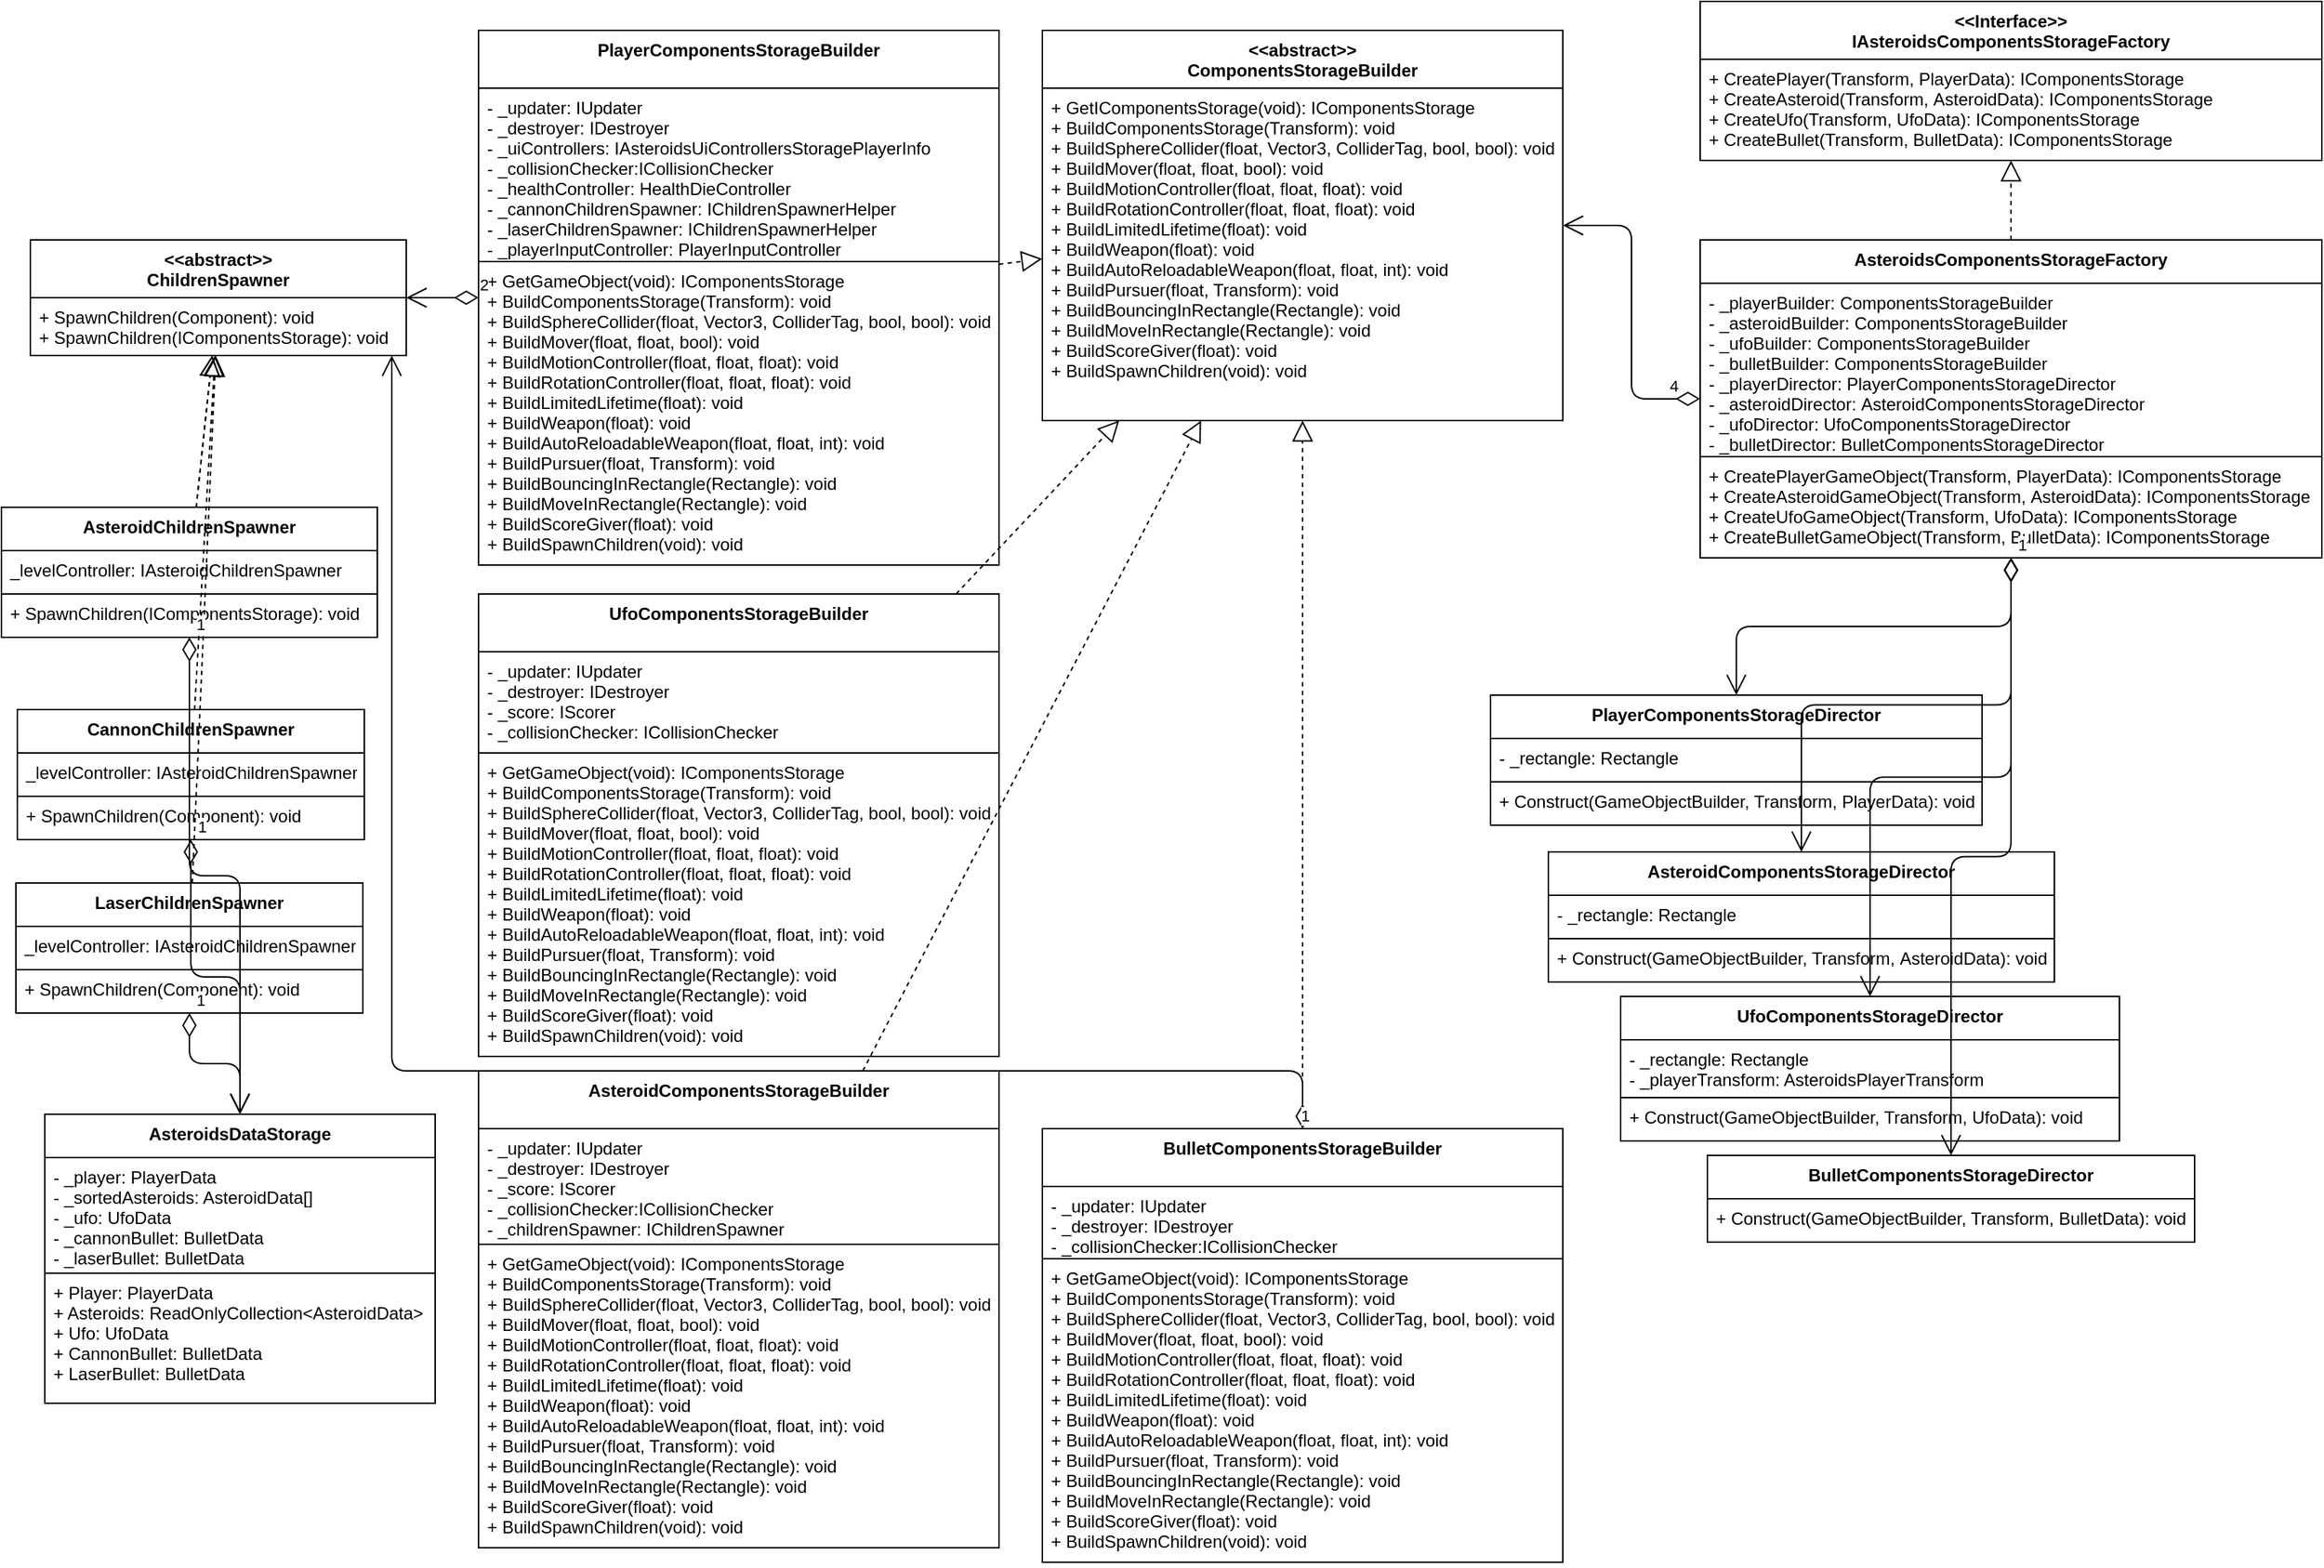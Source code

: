 <mxfile version="13.7.9" type="device" pages="2"><diagram id="2-aDkAeVHzas_8pap-OJ" name="ModelBuilders"><mxGraphModel dx="2740" dy="-2661" grid="1" gridSize="10" guides="1" tooltips="1" connect="1" arrows="1" fold="1" page="1" pageScale="1" pageWidth="827" pageHeight="1169" math="0" shadow="0"><root><mxCell id="0"/><mxCell id="1" parent="0"/><mxCell id="F_hxsAaTYQtlF7_DR06q-2" value="" style="endArrow=block;dashed=1;endFill=0;endSize=12;html=1;" parent="1" source="F_hxsAaTYQtlF7_DR06q-25" target="F_hxsAaTYQtlF7_DR06q-12" edge="1"><mxGeometry width="160" relative="1" as="geometry"><mxPoint x="-430" y="3880" as="sourcePoint"/><mxPoint x="-270" y="3880" as="targetPoint"/></mxGeometry></mxCell><mxCell id="F_hxsAaTYQtlF7_DR06q-3" value="" style="endArrow=block;dashed=1;endFill=0;endSize=12;html=1;" parent="1" source="F_hxsAaTYQtlF7_DR06q-28" target="F_hxsAaTYQtlF7_DR06q-12" edge="1"><mxGeometry width="160" relative="1" as="geometry"><mxPoint x="-290" y="3890" as="sourcePoint"/><mxPoint x="-290" y="3830" as="targetPoint"/></mxGeometry></mxCell><mxCell id="F_hxsAaTYQtlF7_DR06q-5" value="" style="endArrow=block;dashed=1;endFill=0;endSize=12;html=1;" parent="1" source="F_hxsAaTYQtlF7_DR06q-9" target="F_hxsAaTYQtlF7_DR06q-7" edge="1"><mxGeometry width="160" relative="1" as="geometry"><mxPoint x="650" y="3690.0" as="sourcePoint"/><mxPoint x="650" y="3249" as="targetPoint"/></mxGeometry></mxCell><mxCell id="F_hxsAaTYQtlF7_DR06q-6" value="4" style="endArrow=open;html=1;endSize=12;startArrow=diamondThin;startSize=14;startFill=0;edgeStyle=orthogonalEdgeStyle;align=left;verticalAlign=bottom;" parent="1" source="F_hxsAaTYQtlF7_DR06q-9" target="F_hxsAaTYQtlF7_DR06q-12" edge="1"><mxGeometry x="-0.787" relative="1" as="geometry"><mxPoint x="-150" y="3890" as="sourcePoint"/><mxPoint x="-601.235" y="3681" as="targetPoint"/><mxPoint as="offset"/></mxGeometry></mxCell><mxCell id="by3ShwhqUj35_rQ0jaWd-17" value="AsteroidsDataStorage" style="swimlane;fontStyle=1;align=center;verticalAlign=top;childLayout=stackLayout;horizontal=1;startSize=30;horizontalStack=0;resizeParent=1;resizeParentMax=0;resizeLast=0;collapsible=1;marginBottom=0;spacing=2;" parent="1" vertex="1"><mxGeometry x="-1120" y="4300" width="270" height="200" as="geometry"><mxRectangle x="267.5" y="180" width="70" height="26" as="alternateBounds"/></mxGeometry></mxCell><mxCell id="by3ShwhqUj35_rQ0jaWd-18" value="- _player: PlayerData&#10;- _sortedAsteroids: AsteroidData[]&#10;- _ufo: UfoData&#10;- _cannonBullet: BulletData&#10;- _laserBullet: BulletData" style="text;fillColor=none;align=left;verticalAlign=top;spacingLeft=4;spacingRight=4;overflow=hidden;rotatable=0;points=[[0,0.5],[1,0.5]];portConstraint=eastwest;strokeColor=#000000;" parent="by3ShwhqUj35_rQ0jaWd-17" vertex="1"><mxGeometry y="30" width="270" height="80" as="geometry"/></mxCell><mxCell id="by3ShwhqUj35_rQ0jaWd-19" value="+ Player: PlayerData&#10;+ Asteroids: ReadOnlyCollection&lt;AsteroidData&gt;&#10;+ Ufo: UfoData&#10;+ CannonBullet: BulletData&#10;+ LaserBullet: BulletData" style="text;fillColor=none;align=left;verticalAlign=top;spacingLeft=4;spacingRight=4;overflow=hidden;rotatable=0;points=[[0,0.5],[1,0.5]];portConstraint=eastwest;strokeColor=#000000;" parent="by3ShwhqUj35_rQ0jaWd-17" vertex="1"><mxGeometry y="110" width="270" height="90" as="geometry"/></mxCell><mxCell id="by3ShwhqUj35_rQ0jaWd-2" value="&lt;&lt;abstract&gt;&gt;&#10;ChildrenSpawner" style="swimlane;fontStyle=1;align=center;verticalAlign=top;childLayout=stackLayout;horizontal=1;startSize=40;horizontalStack=0;resizeParent=1;resizeParentMax=0;resizeLast=0;collapsible=1;marginBottom=0;spacing=2;" parent="1" vertex="1"><mxGeometry x="-1130" y="3695" width="260" height="80" as="geometry"><mxRectangle x="267.5" y="180" width="70" height="26" as="alternateBounds"/></mxGeometry></mxCell><mxCell id="by3ShwhqUj35_rQ0jaWd-3" value="+ SpawnChildren(Component): void&#10;+ SpawnChildren(IComponentsStorage): void" style="text;fillColor=none;align=left;verticalAlign=top;spacingLeft=4;spacingRight=4;overflow=hidden;rotatable=0;points=[[0,0.5],[1,0.5]];portConstraint=eastwest;strokeColor=#000000;" parent="by3ShwhqUj35_rQ0jaWd-2" vertex="1"><mxGeometry y="40" width="260" height="40" as="geometry"/></mxCell><mxCell id="by3ShwhqUj35_rQ0jaWd-7" value="AsteroidChildrenSpawner" style="swimlane;fontStyle=1;align=center;verticalAlign=top;childLayout=stackLayout;horizontal=1;startSize=30;horizontalStack=0;resizeParent=1;resizeParentMax=0;resizeLast=0;collapsible=1;marginBottom=0;spacing=2;" parent="1" vertex="1"><mxGeometry x="-1150" y="3880" width="260" height="90" as="geometry"><mxRectangle x="267.5" y="180" width="70" height="26" as="alternateBounds"/></mxGeometry></mxCell><mxCell id="by3ShwhqUj35_rQ0jaWd-8" value="_levelController: IAsteroidChildrenSpawner" style="text;fillColor=none;align=left;verticalAlign=top;spacingLeft=4;spacingRight=4;overflow=hidden;rotatable=0;points=[[0,0.5],[1,0.5]];portConstraint=eastwest;strokeColor=#000000;" parent="by3ShwhqUj35_rQ0jaWd-7" vertex="1"><mxGeometry y="30" width="260" height="30" as="geometry"/></mxCell><mxCell id="by3ShwhqUj35_rQ0jaWd-9" value="+ SpawnChildren(IComponentsStorage): void" style="text;fillColor=none;align=left;verticalAlign=top;spacingLeft=4;spacingRight=4;overflow=hidden;rotatable=0;points=[[0,0.5],[1,0.5]];portConstraint=eastwest;strokeColor=#000000;" parent="by3ShwhqUj35_rQ0jaWd-7" vertex="1"><mxGeometry y="60" width="260" height="30" as="geometry"/></mxCell><mxCell id="by3ShwhqUj35_rQ0jaWd-10" value="CannonChildrenSpawner" style="swimlane;fontStyle=1;align=center;verticalAlign=top;childLayout=stackLayout;horizontal=1;startSize=30;horizontalStack=0;resizeParent=1;resizeParentMax=0;resizeLast=0;collapsible=1;marginBottom=0;spacing=2;" parent="1" vertex="1"><mxGeometry x="-1139" y="4020" width="240" height="90" as="geometry"><mxRectangle x="267.5" y="180" width="70" height="26" as="alternateBounds"/></mxGeometry></mxCell><mxCell id="by3ShwhqUj35_rQ0jaWd-11" value="_levelController: IAsteroidChildrenSpawner" style="text;fillColor=none;align=left;verticalAlign=top;spacingLeft=4;spacingRight=4;overflow=hidden;rotatable=0;points=[[0,0.5],[1,0.5]];portConstraint=eastwest;strokeColor=#000000;" parent="by3ShwhqUj35_rQ0jaWd-10" vertex="1"><mxGeometry y="30" width="240" height="30" as="geometry"/></mxCell><mxCell id="by3ShwhqUj35_rQ0jaWd-12" value="+ SpawnChildren(Component): void" style="text;fillColor=none;align=left;verticalAlign=top;spacingLeft=4;spacingRight=4;overflow=hidden;rotatable=0;points=[[0,0.5],[1,0.5]];portConstraint=eastwest;strokeColor=#000000;" parent="by3ShwhqUj35_rQ0jaWd-10" vertex="1"><mxGeometry y="60" width="240" height="30" as="geometry"/></mxCell><mxCell id="by3ShwhqUj35_rQ0jaWd-13" value="LaserChildrenSpawner" style="swimlane;fontStyle=1;align=center;verticalAlign=top;childLayout=stackLayout;horizontal=1;startSize=30;horizontalStack=0;resizeParent=1;resizeParentMax=0;resizeLast=0;collapsible=1;marginBottom=0;spacing=2;" parent="1" vertex="1"><mxGeometry x="-1140" y="4140" width="240" height="90" as="geometry"><mxRectangle x="267.5" y="180" width="70" height="26" as="alternateBounds"/></mxGeometry></mxCell><mxCell id="by3ShwhqUj35_rQ0jaWd-14" value="_levelController: IAsteroidChildrenSpawner" style="text;fillColor=none;align=left;verticalAlign=top;spacingLeft=4;spacingRight=4;overflow=hidden;rotatable=0;points=[[0,0.5],[1,0.5]];portConstraint=eastwest;strokeColor=#000000;" parent="by3ShwhqUj35_rQ0jaWd-13" vertex="1"><mxGeometry y="30" width="240" height="30" as="geometry"/></mxCell><mxCell id="by3ShwhqUj35_rQ0jaWd-15" value="+ SpawnChildren(Component): void" style="text;fillColor=none;align=left;verticalAlign=top;spacingLeft=4;spacingRight=4;overflow=hidden;rotatable=0;points=[[0,0.5],[1,0.5]];portConstraint=eastwest;strokeColor=#000000;" parent="by3ShwhqUj35_rQ0jaWd-13" vertex="1"><mxGeometry y="60" width="240" height="30" as="geometry"/></mxCell><mxCell id="F_hxsAaTYQtlF7_DR06q-14" value="PlayerComponentsStorageDirector" style="swimlane;fontStyle=1;align=center;verticalAlign=top;childLayout=stackLayout;horizontal=1;startSize=30;horizontalStack=0;resizeParent=1;resizeParentMax=0;resizeLast=0;collapsible=1;marginBottom=0;spacing=2;" parent="1" vertex="1"><mxGeometry x="-120" y="4010" width="340" height="90" as="geometry"><mxRectangle x="267.5" y="180" width="70" height="26" as="alternateBounds"/></mxGeometry></mxCell><mxCell id="F_hxsAaTYQtlF7_DR06q-15" value="- _rectangle: Rectangle" style="text;fillColor=none;align=left;verticalAlign=top;spacingLeft=4;spacingRight=4;overflow=hidden;rotatable=0;points=[[0,0.5],[1,0.5]];portConstraint=eastwest;strokeColor=#000000;" parent="F_hxsAaTYQtlF7_DR06q-14" vertex="1"><mxGeometry y="30" width="340" height="30" as="geometry"/></mxCell><mxCell id="F_hxsAaTYQtlF7_DR06q-16" value="+ Construct(GameObjectBuilder, Transform, PlayerData): void&#10;" style="text;fillColor=none;align=left;verticalAlign=top;spacingLeft=4;spacingRight=4;overflow=hidden;rotatable=0;points=[[0,0.5],[1,0.5]];portConstraint=eastwest;strokeColor=#000000;" parent="F_hxsAaTYQtlF7_DR06q-14" vertex="1"><mxGeometry y="60" width="340" height="30" as="geometry"/></mxCell><mxCell id="F_hxsAaTYQtlF7_DR06q-17" value="AsteroidComponentsStorageDirector" style="swimlane;fontStyle=1;align=center;verticalAlign=top;childLayout=stackLayout;horizontal=1;startSize=30;horizontalStack=0;resizeParent=1;resizeParentMax=0;resizeLast=0;collapsible=1;marginBottom=0;spacing=2;" parent="1" vertex="1"><mxGeometry x="-80" y="4118.5" width="350" height="90" as="geometry"><mxRectangle x="267.5" y="180" width="70" height="26" as="alternateBounds"/></mxGeometry></mxCell><mxCell id="F_hxsAaTYQtlF7_DR06q-18" value="- _rectangle: Rectangle" style="text;fillColor=none;align=left;verticalAlign=top;spacingLeft=4;spacingRight=4;overflow=hidden;rotatable=0;points=[[0,0.5],[1,0.5]];portConstraint=eastwest;strokeColor=#000000;" parent="F_hxsAaTYQtlF7_DR06q-17" vertex="1"><mxGeometry y="30" width="350" height="30" as="geometry"/></mxCell><mxCell id="F_hxsAaTYQtlF7_DR06q-19" value="+ Construct(GameObjectBuilder, Transform, AsteroidData): void&#10;" style="text;fillColor=none;align=left;verticalAlign=top;spacingLeft=4;spacingRight=4;overflow=hidden;rotatable=0;points=[[0,0.5],[1,0.5]];portConstraint=eastwest;strokeColor=#000000;" parent="F_hxsAaTYQtlF7_DR06q-17" vertex="1"><mxGeometry y="60" width="350" height="30" as="geometry"/></mxCell><mxCell id="F_hxsAaTYQtlF7_DR06q-20" value="UfoComponentsStorageDirector" style="swimlane;fontStyle=1;align=center;verticalAlign=top;childLayout=stackLayout;horizontal=1;startSize=30;horizontalStack=0;resizeParent=1;resizeParentMax=0;resizeLast=0;collapsible=1;marginBottom=0;spacing=2;" parent="1" vertex="1"><mxGeometry x="-30" y="4218.5" width="345" height="100" as="geometry"><mxRectangle x="267.5" y="180" width="70" height="26" as="alternateBounds"/></mxGeometry></mxCell><mxCell id="F_hxsAaTYQtlF7_DR06q-21" value="- _rectangle: Rectangle&#10;- _playerTransform: AsteroidsPlayerTransform" style="text;fillColor=none;align=left;verticalAlign=top;spacingLeft=4;spacingRight=4;overflow=hidden;rotatable=0;points=[[0,0.5],[1,0.5]];portConstraint=eastwest;strokeColor=#000000;" parent="F_hxsAaTYQtlF7_DR06q-20" vertex="1"><mxGeometry y="30" width="345" height="40" as="geometry"/></mxCell><mxCell id="F_hxsAaTYQtlF7_DR06q-22" value="+ Construct(GameObjectBuilder, Transform, UfoData): void" style="text;fillColor=none;align=left;verticalAlign=top;spacingLeft=4;spacingRight=4;overflow=hidden;rotatable=0;points=[[0,0.5],[1,0.5]];portConstraint=eastwest;strokeColor=#000000;" parent="F_hxsAaTYQtlF7_DR06q-20" vertex="1"><mxGeometry y="70" width="345" height="30" as="geometry"/></mxCell><mxCell id="F_hxsAaTYQtlF7_DR06q-23" value="BulletComponentsStorageDirector" style="swimlane;fontStyle=1;align=center;verticalAlign=top;childLayout=stackLayout;horizontal=1;startSize=30;horizontalStack=0;resizeParent=1;resizeParentMax=0;resizeLast=0;collapsible=1;marginBottom=0;spacing=2;" parent="1" vertex="1"><mxGeometry x="30" y="4328.5" width="337" height="60" as="geometry"><mxRectangle x="267.5" y="180" width="70" height="26" as="alternateBounds"/></mxGeometry></mxCell><mxCell id="F_hxsAaTYQtlF7_DR06q-24" value="+ Construct(GameObjectBuilder, Transform, BulletData): void" style="text;fillColor=none;align=left;verticalAlign=top;spacingLeft=4;spacingRight=4;overflow=hidden;rotatable=0;points=[[0,0.5],[1,0.5]];portConstraint=eastwest;strokeColor=#000000;" parent="F_hxsAaTYQtlF7_DR06q-23" vertex="1"><mxGeometry y="30" width="337" height="30" as="geometry"/></mxCell><mxCell id="F_hxsAaTYQtlF7_DR06q-38" value="BulletComponentsStorageBuilder" style="swimlane;fontStyle=1;align=center;verticalAlign=top;childLayout=stackLayout;horizontal=1;startSize=40;horizontalStack=0;resizeParent=1;resizeParentMax=0;resizeLast=0;collapsible=1;marginBottom=0;spacing=2;" parent="1" vertex="1"><mxGeometry x="-430" y="4310" width="360" height="300" as="geometry"><mxRectangle x="267.5" y="180" width="70" height="26" as="alternateBounds"/></mxGeometry></mxCell><mxCell id="F_hxsAaTYQtlF7_DR06q-39" value="- _updater: IUpdater&#10;- _destroyer: IDestroyer&#10;- _collisionChecker:ICollisionChecker&#10;" style="text;fillColor=none;align=left;verticalAlign=top;spacingLeft=4;spacingRight=4;overflow=hidden;rotatable=0;points=[[0,0.5],[1,0.5]];portConstraint=eastwest;strokeColor=#000000;" parent="F_hxsAaTYQtlF7_DR06q-38" vertex="1"><mxGeometry y="40" width="360" height="50" as="geometry"/></mxCell><mxCell id="F_hxsAaTYQtlF7_DR06q-40" value="+ GetGameObject(void): IComponentsStorage&#10;+ BuildComponentsStorage(Transform): void&#10;+ BuildSphereCollider(float, Vector3, ColliderTag, bool, bool): void&#10;+ BuildMover(float, float, bool): void&#10;+ BuildMotionController(float, float, float): void&#10;+ BuildRotationController(float, float, float): void&#10;+ BuildLimitedLifetime(float): void&#10;+ BuildWeapon(float): void&#10;+ BuildAutoReloadableWeapon(float, float, int): void&#10;+ BuildPursuer(float, Transform): void&#10;+ BuildBouncingInRectangle(Rectangle): void&#10;+ BuildMoveInRectangle(Rectangle): void&#10;+ BuildScoreGiver(float): void&#10;+ BuildSpawnChildren(void): void" style="text;fillColor=none;align=left;verticalAlign=top;spacingLeft=4;spacingRight=4;overflow=hidden;rotatable=0;points=[[0,0.5],[1,0.5]];portConstraint=eastwest;strokeColor=#000000;" parent="F_hxsAaTYQtlF7_DR06q-38" vertex="1"><mxGeometry y="90" width="360" height="210" as="geometry"/></mxCell><mxCell id="F_hxsAaTYQtlF7_DR06q-41" value="AsteroidComponentsStorageBuilder" style="swimlane;fontStyle=1;align=center;verticalAlign=top;childLayout=stackLayout;horizontal=1;startSize=40;horizontalStack=0;resizeParent=1;resizeParentMax=0;resizeLast=0;collapsible=1;marginBottom=0;spacing=2;" parent="1" vertex="1"><mxGeometry x="-820" y="4270" width="360" height="330" as="geometry"><mxRectangle x="267.5" y="180" width="70" height="26" as="alternateBounds"/></mxGeometry></mxCell><mxCell id="F_hxsAaTYQtlF7_DR06q-42" value="- _updater: IUpdater&#10;- _destroyer: IDestroyer&#10;- _score: IScorer&#10;- _collisionChecker:ICollisionChecker&#10;- _childrenSpawner: IChildrenSpawner&#10;" style="text;fillColor=none;align=left;verticalAlign=top;spacingLeft=4;spacingRight=4;overflow=hidden;rotatable=0;points=[[0,0.5],[1,0.5]];portConstraint=eastwest;strokeColor=#000000;" parent="F_hxsAaTYQtlF7_DR06q-41" vertex="1"><mxGeometry y="40" width="360" height="80" as="geometry"/></mxCell><mxCell id="F_hxsAaTYQtlF7_DR06q-43" value="+ GetGameObject(void): IComponentsStorage&#10;+ BuildComponentsStorage(Transform): void&#10;+ BuildSphereCollider(float, Vector3, ColliderTag, bool, bool): void&#10;+ BuildMover(float, float, bool): void&#10;+ BuildMotionController(float, float, float): void&#10;+ BuildRotationController(float, float, float): void&#10;+ BuildLimitedLifetime(float): void&#10;+ BuildWeapon(float): void&#10;+ BuildAutoReloadableWeapon(float, float, int): void&#10;+ BuildPursuer(float, Transform): void&#10;+ BuildBouncingInRectangle(Rectangle): void&#10;+ BuildMoveInRectangle(Rectangle): void&#10;+ BuildScoreGiver(float): void&#10;+ BuildSpawnChildren(void): void" style="text;fillColor=none;align=left;verticalAlign=top;spacingLeft=4;spacingRight=4;overflow=hidden;rotatable=0;points=[[0,0.5],[1,0.5]];portConstraint=eastwest;strokeColor=#000000;" parent="F_hxsAaTYQtlF7_DR06q-41" vertex="1"><mxGeometry y="120" width="360" height="210" as="geometry"/></mxCell><mxCell id="F_hxsAaTYQtlF7_DR06q-28" value="UfoComponentsStorageBuilder" style="swimlane;fontStyle=1;align=center;verticalAlign=top;childLayout=stackLayout;horizontal=1;startSize=40;horizontalStack=0;resizeParent=1;resizeParentMax=0;resizeLast=0;collapsible=1;marginBottom=0;spacing=2;" parent="1" vertex="1"><mxGeometry x="-820" y="3940" width="360" height="320" as="geometry"><mxRectangle x="267.5" y="180" width="70" height="26" as="alternateBounds"/></mxGeometry></mxCell><mxCell id="F_hxsAaTYQtlF7_DR06q-29" value="- _updater: IUpdater&#10;- _destroyer: IDestroyer&#10;- _score: IScorer&#10;- _collisionChecker: ICollisionChecker&#10;" style="text;fillColor=none;align=left;verticalAlign=top;spacingLeft=4;spacingRight=4;overflow=hidden;rotatable=0;points=[[0,0.5],[1,0.5]];portConstraint=eastwest;strokeColor=#000000;" parent="F_hxsAaTYQtlF7_DR06q-28" vertex="1"><mxGeometry y="40" width="360" height="70" as="geometry"/></mxCell><mxCell id="F_hxsAaTYQtlF7_DR06q-30" value="+ GetGameObject(void): IComponentsStorage&#10;+ BuildComponentsStorage(Transform): void&#10;+ BuildSphereCollider(float, Vector3, ColliderTag, bool, bool): void&#10;+ BuildMover(float, float, bool): void&#10;+ BuildMotionController(float, float, float): void&#10;+ BuildRotationController(float, float, float): void&#10;+ BuildLimitedLifetime(float): void&#10;+ BuildWeapon(float): void&#10;+ BuildAutoReloadableWeapon(float, float, int): void&#10;+ BuildPursuer(float, Transform): void&#10;+ BuildBouncingInRectangle(Rectangle): void&#10;+ BuildMoveInRectangle(Rectangle): void&#10;+ BuildScoreGiver(float): void&#10;+ BuildSpawnChildren(void): void" style="text;fillColor=none;align=left;verticalAlign=top;spacingLeft=4;spacingRight=4;overflow=hidden;rotatable=0;points=[[0,0.5],[1,0.5]];portConstraint=eastwest;strokeColor=#000000;" parent="F_hxsAaTYQtlF7_DR06q-28" vertex="1"><mxGeometry y="110" width="360" height="210" as="geometry"/></mxCell><mxCell id="F_hxsAaTYQtlF7_DR06q-25" value="PlayerComponentsStorageBuilder" style="swimlane;fontStyle=1;align=center;verticalAlign=top;childLayout=stackLayout;horizontal=1;startSize=40;horizontalStack=0;resizeParent=1;resizeParentMax=0;resizeLast=0;collapsible=1;marginBottom=0;spacing=2;" parent="1" vertex="1"><mxGeometry x="-820" y="3550" width="360" height="370" as="geometry"><mxRectangle x="267.5" y="180" width="70" height="26" as="alternateBounds"/></mxGeometry></mxCell><mxCell id="F_hxsAaTYQtlF7_DR06q-26" value="- _updater: IUpdater&#10;- _destroyer: IDestroyer&#10;- _uiControllers: IAsteroidsUiControllersStoragePlayerInfo&#10;- _collisionChecker:ICollisionChecker&#10;- _healthController: HealthDieController&#10;- _cannonChildrenSpawner: IChildrenSpawnerHelper&#10;- _laserChildrenSpawner: IChildrenSpawnerHelper&#10;- _playerInputController: PlayerInputController&#10;&#10;" style="text;fillColor=none;align=left;verticalAlign=top;spacingLeft=4;spacingRight=4;overflow=hidden;rotatable=0;points=[[0,0.5],[1,0.5]];portConstraint=eastwest;strokeColor=#000000;" parent="F_hxsAaTYQtlF7_DR06q-25" vertex="1"><mxGeometry y="40" width="360" height="120" as="geometry"/></mxCell><mxCell id="F_hxsAaTYQtlF7_DR06q-27" value="+ GetGameObject(void): IComponentsStorage&#10;+ BuildComponentsStorage(Transform): void&#10;+ BuildSphereCollider(float, Vector3, ColliderTag, bool, bool): void&#10;+ BuildMover(float, float, bool): void&#10;+ BuildMotionController(float, float, float): void&#10;+ BuildRotationController(float, float, float): void&#10;+ BuildLimitedLifetime(float): void&#10;+ BuildWeapon(float): void&#10;+ BuildAutoReloadableWeapon(float, float, int): void&#10;+ BuildPursuer(float, Transform): void&#10;+ BuildBouncingInRectangle(Rectangle): void&#10;+ BuildMoveInRectangle(Rectangle): void&#10;+ BuildScoreGiver(float): void&#10;+ BuildSpawnChildren(void): void&#10;" style="text;fillColor=none;align=left;verticalAlign=top;spacingLeft=4;spacingRight=4;overflow=hidden;rotatable=0;points=[[0,0.5],[1,0.5]];portConstraint=eastwest;strokeColor=#000000;" parent="F_hxsAaTYQtlF7_DR06q-25" vertex="1"><mxGeometry y="160" width="360" height="210" as="geometry"/></mxCell><mxCell id="F_hxsAaTYQtlF7_DR06q-7" value="&lt;&lt;Interface&gt;&gt;&#10;IAsteroidsComponentsStorageFactory" style="swimlane;fontStyle=1;align=center;verticalAlign=top;childLayout=stackLayout;horizontal=1;startSize=40;horizontalStack=0;resizeParent=1;resizeParentMax=0;resizeLast=0;collapsible=1;marginBottom=0;spacing=2;" parent="1" vertex="1"><mxGeometry x="25" y="3530" width="430" height="110" as="geometry"><mxRectangle x="267.5" y="180" width="70" height="26" as="alternateBounds"/></mxGeometry></mxCell><mxCell id="F_hxsAaTYQtlF7_DR06q-8" value="+ CreatePlayer(Transform, PlayerData): IComponentsStorage&#10;+ CreateAsteroid(Transform, AsteroidData): IComponentsStorage&#10;+ CreateUfo(Transform, UfoData): IComponentsStorage&#10;+ CreateBullet(Transform, BulletData): IComponentsStorage&#10;" style="text;fillColor=none;align=left;verticalAlign=top;spacingLeft=4;spacingRight=4;overflow=hidden;rotatable=0;points=[[0,0.5],[1,0.5]];portConstraint=eastwest;strokeColor=#000000;" parent="F_hxsAaTYQtlF7_DR06q-7" vertex="1"><mxGeometry y="40" width="430" height="70" as="geometry"/></mxCell><mxCell id="F_hxsAaTYQtlF7_DR06q-9" value="AsteroidsComponentsStorageFactory" style="swimlane;fontStyle=1;align=center;verticalAlign=top;childLayout=stackLayout;horizontal=1;startSize=30;horizontalStack=0;resizeParent=1;resizeParentMax=0;resizeLast=0;collapsible=1;marginBottom=0;spacing=2;" parent="1" vertex="1"><mxGeometry x="25" y="3695" width="430" height="220" as="geometry"><mxRectangle x="267.5" y="180" width="70" height="26" as="alternateBounds"/></mxGeometry></mxCell><mxCell id="F_hxsAaTYQtlF7_DR06q-10" value="- _playerBuilder: ComponentsStorageBuilder&#10;- _asteroidBuilder: ComponentsStorageBuilder&#10;- _ufoBuilder: ComponentsStorageBuilder&#10;- _bulletBuilder: ComponentsStorageBuilder&#10;- _playerDirector: PlayerComponentsStorageDirector&#10;- _asteroidDirector: AsteroidComponentsStorageDirector&#10;- _ufoDirector: UfoComponentsStorageDirector&#10;- _bulletDirector: BulletComponentsStorageDirector" style="text;fillColor=none;align=left;verticalAlign=top;spacingLeft=4;spacingRight=4;overflow=hidden;rotatable=0;points=[[0,0.5],[1,0.5]];portConstraint=eastwest;strokeColor=#000000;" parent="F_hxsAaTYQtlF7_DR06q-9" vertex="1"><mxGeometry y="30" width="430" height="120" as="geometry"/></mxCell><mxCell id="F_hxsAaTYQtlF7_DR06q-11" value="+ CreatePlayerGameObject(Transform, PlayerData): IComponentsStorage&#10;+ CreateAsteroidGameObject(Transform, AsteroidData): IComponentsStorage&#10;+ CreateUfoGameObject(Transform, UfoData): IComponentsStorage&#10;+ CreateBulletGameObject(Transform, BulletData): IComponentsStorage&#10;" style="text;fillColor=none;align=left;verticalAlign=top;spacingLeft=4;spacingRight=4;overflow=hidden;rotatable=0;points=[[0,0.5],[1,0.5]];portConstraint=eastwest;strokeColor=#000000;" parent="F_hxsAaTYQtlF7_DR06q-9" vertex="1"><mxGeometry y="150" width="430" height="70" as="geometry"/></mxCell><mxCell id="F_hxsAaTYQtlF7_DR06q-12" value="&lt;&lt;abstract&gt;&gt;&#10;ComponentsStorageBuilder" style="swimlane;fontStyle=1;align=center;verticalAlign=top;childLayout=stackLayout;horizontal=1;startSize=40;horizontalStack=0;resizeParent=1;resizeParentMax=0;resizeLast=0;collapsible=1;marginBottom=0;spacing=2;" parent="1" vertex="1"><mxGeometry x="-430" y="3550" width="360" height="270" as="geometry"><mxRectangle x="267.5" y="180" width="70" height="26" as="alternateBounds"/></mxGeometry></mxCell><mxCell id="F_hxsAaTYQtlF7_DR06q-13" value="+ GetIComponentsStorage(void): IComponentsStorage&#10;+ BuildComponentsStorage(Transform): void&#10;+ BuildSphereCollider(float, Vector3, ColliderTag, bool, bool): void&#10;+ BuildMover(float, float, bool): void&#10;+ BuildMotionController(float, float, float): void&#10;+ BuildRotationController(float, float, float): void&#10;+ BuildLimitedLifetime(float): void&#10;+ BuildWeapon(float): void&#10;+ BuildAutoReloadableWeapon(float, float, int): void&#10;+ BuildPursuer(float, Transform): void&#10;+ BuildBouncingInRectangle(Rectangle): void&#10;+ BuildMoveInRectangle(Rectangle): void&#10;+ BuildScoreGiver(float): void&#10;+ BuildSpawnChildren(void): void&#10;" style="text;fillColor=none;align=left;verticalAlign=top;spacingLeft=4;spacingRight=4;overflow=hidden;rotatable=0;points=[[0,0.5],[1,0.5]];portConstraint=eastwest;strokeColor=#000000;" parent="F_hxsAaTYQtlF7_DR06q-12" vertex="1"><mxGeometry y="40" width="360" height="230" as="geometry"/></mxCell><mxCell id="F_hxsAaTYQtlF7_DR06q-62" value="" style="endArrow=block;dashed=1;endFill=0;endSize=12;html=1;" parent="1" source="F_hxsAaTYQtlF7_DR06q-41" target="F_hxsAaTYQtlF7_DR06q-12" edge="1"><mxGeometry width="160" relative="1" as="geometry"><mxPoint x="-479.639" y="3950" as="sourcePoint"/><mxPoint x="-366.867" y="3830" as="targetPoint"/></mxGeometry></mxCell><mxCell id="F_hxsAaTYQtlF7_DR06q-63" value="" style="endArrow=block;dashed=1;endFill=0;endSize=12;html=1;" parent="1" source="F_hxsAaTYQtlF7_DR06q-38" target="F_hxsAaTYQtlF7_DR06q-12" edge="1"><mxGeometry width="160" relative="1" as="geometry"><mxPoint x="-544.2" y="4280" as="sourcePoint"/><mxPoint x="-310.2" y="3830" as="targetPoint"/></mxGeometry></mxCell><mxCell id="F_hxsAaTYQtlF7_DR06q-64" value="1" style="endArrow=open;html=1;endSize=12;startArrow=diamondThin;startSize=14;startFill=0;edgeStyle=orthogonalEdgeStyle;align=left;verticalAlign=bottom;" parent="1" source="F_hxsAaTYQtlF7_DR06q-9" target="F_hxsAaTYQtlF7_DR06q-14" edge="1"><mxGeometry x="-1" y="3" relative="1" as="geometry"><mxPoint x="50" y="4110" as="sourcePoint"/><mxPoint x="210" y="4110" as="targetPoint"/></mxGeometry></mxCell><mxCell id="F_hxsAaTYQtlF7_DR06q-65" value="1" style="endArrow=open;html=1;endSize=12;startArrow=diamondThin;startSize=14;startFill=0;edgeStyle=orthogonalEdgeStyle;align=left;verticalAlign=bottom;" parent="1" source="F_hxsAaTYQtlF7_DR06q-9" target="F_hxsAaTYQtlF7_DR06q-17" edge="1"><mxGeometry x="-1" y="3" relative="1" as="geometry"><mxPoint x="60" y="4120" as="sourcePoint"/><mxPoint x="220" y="4120" as="targetPoint"/></mxGeometry></mxCell><mxCell id="F_hxsAaTYQtlF7_DR06q-66" value="1" style="endArrow=open;html=1;endSize=12;startArrow=diamondThin;startSize=14;startFill=0;edgeStyle=orthogonalEdgeStyle;align=left;verticalAlign=bottom;" parent="1" source="F_hxsAaTYQtlF7_DR06q-9" target="F_hxsAaTYQtlF7_DR06q-23" edge="1"><mxGeometry x="-1" y="3" relative="1" as="geometry"><mxPoint x="70" y="4130" as="sourcePoint"/><mxPoint x="230" y="4130" as="targetPoint"/></mxGeometry></mxCell><mxCell id="F_hxsAaTYQtlF7_DR06q-67" value="1" style="endArrow=open;html=1;endSize=12;startArrow=diamondThin;startSize=14;startFill=0;edgeStyle=orthogonalEdgeStyle;align=left;verticalAlign=bottom;" parent="1" source="F_hxsAaTYQtlF7_DR06q-9" target="F_hxsAaTYQtlF7_DR06q-20" edge="1"><mxGeometry x="-1" y="3" relative="1" as="geometry"><mxPoint x="80" y="4140" as="sourcePoint"/><mxPoint x="240" y="4140" as="targetPoint"/></mxGeometry></mxCell><mxCell id="by3ShwhqUj35_rQ0jaWd-1" value="" style="endArrow=block;dashed=1;endFill=0;endSize=12;html=1;" parent="1" source="by3ShwhqUj35_rQ0jaWd-7" target="by3ShwhqUj35_rQ0jaWd-2" edge="1"><mxGeometry width="160" relative="1" as="geometry"><mxPoint x="1" y="4620" as="sourcePoint"/><mxPoint x="161" y="4620" as="targetPoint"/></mxGeometry></mxCell><mxCell id="by3ShwhqUj35_rQ0jaWd-4" value="1" style="endArrow=open;html=1;endSize=12;startArrow=diamondThin;startSize=14;startFill=0;edgeStyle=orthogonalEdgeStyle;align=left;verticalAlign=bottom;" parent="1" source="F_hxsAaTYQtlF7_DR06q-38" target="by3ShwhqUj35_rQ0jaWd-2" edge="1"><mxGeometry x="-1" y="3" relative="1" as="geometry"><mxPoint x="-1610" y="4340" as="sourcePoint"/><mxPoint x="-880" y="3840" as="targetPoint"/><Array as="points"><mxPoint x="-250" y="4270"/><mxPoint x="-880" y="4270"/></Array></mxGeometry></mxCell><mxCell id="by3ShwhqUj35_rQ0jaWd-5" value="" style="endArrow=block;dashed=1;endFill=0;endSize=12;html=1;" parent="1" source="by3ShwhqUj35_rQ0jaWd-10" target="by3ShwhqUj35_rQ0jaWd-2" edge="1"><mxGeometry width="160" relative="1" as="geometry"><mxPoint x="376.526" y="4570" as="sourcePoint"/><mxPoint x="322.053" y="4540" as="targetPoint"/></mxGeometry></mxCell><mxCell id="by3ShwhqUj35_rQ0jaWd-6" value="" style="endArrow=block;dashed=1;endFill=0;endSize=12;html=1;" parent="1" source="by3ShwhqUj35_rQ0jaWd-7" target="by3ShwhqUj35_rQ0jaWd-2" edge="1"><mxGeometry width="160" relative="1" as="geometry"><mxPoint x="386.526" y="4580" as="sourcePoint"/><mxPoint x="332.053" y="4550" as="targetPoint"/></mxGeometry></mxCell><mxCell id="by3ShwhqUj35_rQ0jaWd-16" value="2" style="endArrow=open;html=1;endSize=12;startArrow=diamondThin;startSize=14;startFill=0;edgeStyle=orthogonalEdgeStyle;align=left;verticalAlign=bottom;" parent="1" source="F_hxsAaTYQtlF7_DR06q-25" target="by3ShwhqUj35_rQ0jaWd-2" edge="1"><mxGeometry x="-0.956" relative="1" as="geometry"><mxPoint x="-900" y="3610" as="sourcePoint"/><mxPoint x="740" y="4350" as="targetPoint"/><mxPoint as="offset"/></mxGeometry></mxCell><mxCell id="by3ShwhqUj35_rQ0jaWd-20" value="" style="endArrow=block;dashed=1;endFill=0;endSize=12;html=1;" parent="1" source="by3ShwhqUj35_rQ0jaWd-13" target="by3ShwhqUj35_rQ0jaWd-2" edge="1"><mxGeometry width="160" relative="1" as="geometry"><mxPoint x="-1181.574" y="4472" as="sourcePoint"/><mxPoint x="-1027.824" y="3775" as="targetPoint"/></mxGeometry></mxCell><mxCell id="1SyQc-pp7RULmXoWA6iq-2" value="1" style="endArrow=open;html=1;endSize=12;startArrow=diamondThin;startSize=14;startFill=0;edgeStyle=orthogonalEdgeStyle;align=left;verticalAlign=bottom;" parent="1" source="by3ShwhqUj35_rQ0jaWd-13" target="by3ShwhqUj35_rQ0jaWd-17" edge="1"><mxGeometry x="-1" y="3" relative="1" as="geometry"><mxPoint x="-1480" y="4150" as="sourcePoint"/><mxPoint x="-1320" y="4150" as="targetPoint"/></mxGeometry></mxCell><mxCell id="1SyQc-pp7RULmXoWA6iq-3" value="1" style="endArrow=open;html=1;endSize=12;startArrow=diamondThin;startSize=14;startFill=0;edgeStyle=orthogonalEdgeStyle;align=left;verticalAlign=bottom;" parent="1" source="by3ShwhqUj35_rQ0jaWd-10" target="by3ShwhqUj35_rQ0jaWd-17" edge="1"><mxGeometry x="-1" y="3" relative="1" as="geometry"><mxPoint x="-1470" y="4160" as="sourcePoint"/><mxPoint x="-1310.0" y="4160" as="targetPoint"/></mxGeometry></mxCell><mxCell id="1SyQc-pp7RULmXoWA6iq-4" value="1" style="endArrow=open;html=1;endSize=12;startArrow=diamondThin;startSize=14;startFill=0;edgeStyle=orthogonalEdgeStyle;align=left;verticalAlign=bottom;" parent="1" source="by3ShwhqUj35_rQ0jaWd-7" target="by3ShwhqUj35_rQ0jaWd-17" edge="1"><mxGeometry x="-1" y="3" relative="1" as="geometry"><mxPoint x="-1460" y="4170" as="sourcePoint"/><mxPoint x="-1300.0" y="4170" as="targetPoint"/><Array as="points"/></mxGeometry></mxCell></root></mxGraphModel></diagram><diagram id="s5esidAx0-gT2SZNWnml" name="Spawn"><mxGraphModel dx="259" dy="-2661" grid="1" gridSize="10" guides="1" tooltips="1" connect="1" arrows="1" fold="1" page="1" pageScale="1" pageWidth="827" pageHeight="1169" math="0" shadow="0"><root><mxCell id="btC0o2KHTcCKrkcaAM29-0"/><mxCell id="btC0o2KHTcCKrkcaAM29-1" parent="btC0o2KHTcCKrkcaAM29-0"/><mxCell id="YKZHG63q20MNJNc2ggBI-10" value="AsteroidsDataStorage" style="swimlane;fontStyle=1;align=center;verticalAlign=top;childLayout=stackLayout;horizontal=1;startSize=30;horizontalStack=0;resizeParent=1;resizeParentMax=0;resizeLast=0;collapsible=1;marginBottom=0;spacing=2;" parent="btC0o2KHTcCKrkcaAM29-1" vertex="1"><mxGeometry x="901" y="3950" width="270" height="200" as="geometry"><mxRectangle x="267.5" y="180" width="70" height="26" as="alternateBounds"/></mxGeometry></mxCell><mxCell id="YKZHG63q20MNJNc2ggBI-11" value="- _player: PlayerData&#10;- _sortedAsteroids: AsteroidData[]&#10;- _ufo: UfoData&#10;- _cannonBullet: BulletData&#10;- _laserBullet: BulletData" style="text;fillColor=none;align=left;verticalAlign=top;spacingLeft=4;spacingRight=4;overflow=hidden;rotatable=0;points=[[0,0.5],[1,0.5]];portConstraint=eastwest;strokeColor=#000000;" parent="YKZHG63q20MNJNc2ggBI-10" vertex="1"><mxGeometry y="30" width="270" height="80" as="geometry"/></mxCell><mxCell id="YKZHG63q20MNJNc2ggBI-12" value="+ Player: PlayerData&#10;+ Asteroids: ReadOnlyCollection&lt;AsteroidData&gt;&#10;+ Ufo: UfoData&#10;+ CannonBullet: BulletData&#10;+ LaserBullet: BulletData" style="text;fillColor=none;align=left;verticalAlign=top;spacingLeft=4;spacingRight=4;overflow=hidden;rotatable=0;points=[[0,0.5],[1,0.5]];portConstraint=eastwest;strokeColor=#000000;" parent="YKZHG63q20MNJNc2ggBI-10" vertex="1"><mxGeometry y="110" width="270" height="90" as="geometry"/></mxCell><mxCell id="YKZHG63q20MNJNc2ggBI-16" value="GameObjectSpawner" style="swimlane;fontStyle=1;align=center;verticalAlign=top;childLayout=stackLayout;horizontal=1;startSize=25;horizontalStack=0;resizeParent=1;resizeParentMax=0;resizeLast=0;collapsible=1;marginBottom=0;spacing=2;" parent="btC0o2KHTcCKrkcaAM29-1" vertex="1"><mxGeometry x="1270" y="3782" width="350" height="280" as="geometry"><mxRectangle x="267.5" y="180" width="70" height="26" as="alternateBounds"/></mxGeometry></mxCell><mxCell id="YKZHG63q20MNJNc2ggBI-17" value="- _controllerCreator: GameObjectControllerCreator&#10;- _dataStorage: AsteroidsDataStorage&#10;- _controllers: GameObjectControllers&#10;- _rectangle: Rectangle&#10;- _rectangleMargin: float&#10;- _soundEffectsBinder: ModelSoundEffectsBinder&#10;" style="text;fillColor=none;align=left;verticalAlign=top;spacingLeft=4;spacingRight=4;overflow=hidden;rotatable=0;points=[[0,0.5],[1,0.5]];portConstraint=eastwest;strokeColor=#000000;" parent="YKZHG63q20MNJNc2ggBI-16" vertex="1"><mxGeometry y="25" width="350" height="95" as="geometry"/></mxCell><mxCell id="YKZHG63q20MNJNc2ggBI-18" value="+ ModelFactory: IAsteroidsComponentsStorageFactory(get; set)&#10;+ ViewFactoty: IAsteroidsGameObjectViewFactory (get; set)" style="text;fillColor=none;align=left;verticalAlign=top;spacingLeft=4;spacingRight=4;overflow=hidden;rotatable=0;points=[[0,0.5],[1,0.5]];portConstraint=eastwest;strokeColor=#000000;" parent="YKZHG63q20MNJNc2ggBI-16" vertex="1"><mxGeometry y="120" width="350" height="40" as="geometry"/></mxCell><mxCell id="YKZHG63q20MNJNc2ggBI-19" value="- _randomAsteroidData(void): AsteroidData&#10;- _bindEffects(IComponentsStorage): void&#10;+ SpawnPlayer(void): void&#10;+ SpawnAsteroid(void): void&#10;+ SpawnAsteroid(Transform, AsteroidData): void&#10;+ SpawnUfo(void): void&#10;+ SpawnCannonBullet(Transform): void&#10;+ SpawnLaserBullet(Transform): void&#10;" style="text;fillColor=none;align=left;verticalAlign=top;spacingLeft=4;spacingRight=4;overflow=hidden;rotatable=0;points=[[0,0.5],[1,0.5]];portConstraint=eastwest;strokeColor=#000000;" parent="YKZHG63q20MNJNc2ggBI-16" vertex="1"><mxGeometry y="160" width="350" height="120" as="geometry"/></mxCell><mxCell id="YKZHG63q20MNJNc2ggBI-4" value="AsteroidsControllers" style="swimlane;fontStyle=1;align=center;verticalAlign=top;childLayout=stackLayout;horizontal=1;startSize=26;horizontalStack=0;resizeParent=1;resizeParentMax=0;resizeLast=0;collapsible=1;marginBottom=0;spacing=2;" parent="btC0o2KHTcCKrkcaAM29-1" vertex="1"><mxGeometry x="1270" y="3530" width="350" height="200" as="geometry"><mxRectangle x="267.5" y="180" width="70" height="26" as="alternateBounds"/></mxGeometry></mxCell><mxCell id="YKZHG63q20MNJNc2ggBI-5" value="- _playerController: GameObjectController&#10;- _asteroidControllers: GameObjectControllerStorage&#10;- _ufoControllers: GameObjectControllerStorage&#10;- _cannonBulletControllers: GameObjectControllerStorage&#10;- _laserControllers: GameObjectControllerStorage" style="text;fillColor=none;align=left;verticalAlign=top;spacingLeft=4;spacingRight=4;overflow=hidden;rotatable=0;points=[[0,0.5],[1,0.5]];portConstraint=eastwest;strokeColor=#000000;" parent="YKZHG63q20MNJNc2ggBI-4" vertex="1"><mxGeometry y="26" width="350" height="84" as="geometry"/></mxCell><mxCell id="YKZHG63q20MNJNc2ggBI-6" value="+ PlayerController: GameObjectController (get)&#10;+ AsteroidControllers: GameObjectControllerStorage (get)&#10;+ UfoControllers: GameObjectControllerStorage (get)&#10;+ CannonBulletControllers: GameObjectControllerStorage (get)&#10;+ LaserControllers: GameObjectControllerStorage (get)&#10;+ Clear(void): void" style="text;fillColor=none;align=left;verticalAlign=top;spacingLeft=4;spacingRight=4;overflow=hidden;rotatable=0;points=[[0,0.5],[1,0.5]];portConstraint=eastwest;strokeColor=#000000;" parent="YKZHG63q20MNJNc2ggBI-4" vertex="1"><mxGeometry y="110" width="350" height="90" as="geometry"/></mxCell><mxCell id="YKZHG63q20MNJNc2ggBI-0" value="GameObjectControllerCreator" style="swimlane;fontStyle=1;align=center;verticalAlign=top;childLayout=stackLayout;horizontal=1;startSize=25;horizontalStack=0;resizeParent=1;resizeParentMax=0;resizeLast=0;collapsible=1;marginBottom=0;spacing=2;" parent="btC0o2KHTcCKrkcaAM29-1" vertex="1"><mxGeometry x="841" y="3737" width="390" height="190" as="geometry"><mxRectangle x="267.5" y="180" width="70" height="26" as="alternateBounds"/></mxGeometry></mxCell><mxCell id="YKZHG63q20MNJNc2ggBI-1" value="- _modelFactory: IAsteroidsComponentsStorageFactory&#10;- _viewFactoty: IAsteroidsGameObjectViewFactory" style="text;fillColor=none;align=left;verticalAlign=top;spacingLeft=4;spacingRight=4;overflow=hidden;rotatable=0;points=[[0,0.5],[1,0.5]];portConstraint=eastwest;strokeColor=#000000;" parent="YKZHG63q20MNJNc2ggBI-0" vertex="1"><mxGeometry y="25" width="390" height="45" as="geometry"/></mxCell><mxCell id="YKZHG63q20MNJNc2ggBI-2" value="+ ModelFactory: IAsteroidsComponentsStorageFactory(get; set)&#10;+ ViewFactoty: IAsteroidsGameObjectViewFactory (get; set)" style="text;fillColor=none;align=left;verticalAlign=top;spacingLeft=4;spacingRight=4;overflow=hidden;rotatable=0;points=[[0,0.5],[1,0.5]];portConstraint=eastwest;strokeColor=#000000;" parent="YKZHG63q20MNJNc2ggBI-0" vertex="1"><mxGeometry y="70" width="390" height="40" as="geometry"/></mxCell><mxCell id="YKZHG63q20MNJNc2ggBI-3" value="+ SpawnPlayer(Transform, PlayerData): GameObjectController&#10;+ SpawnAsteroid(Transform, AsteroidData): GameObjectController&#10;+ SpawnUfo(Transform, UfoData): GameObjectController&#10;+ SpawnCannonBullet(Transform, BulletData): GameObjectController&#10;+ SpawnLaserBullet(Transform, BulletData): GameObjectController&#10;" style="text;fillColor=none;align=left;verticalAlign=top;spacingLeft=4;spacingRight=4;overflow=hidden;rotatable=0;points=[[0,0.5],[1,0.5]];portConstraint=eastwest;strokeColor=#000000;" parent="YKZHG63q20MNJNc2ggBI-0" vertex="1"><mxGeometry y="110" width="390" height="80" as="geometry"/></mxCell><mxCell id="YKZHG63q20MNJNc2ggBI-7" value="" style="endArrow=block;dashed=1;endFill=0;endSize=12;html=1;" parent="btC0o2KHTcCKrkcaAM29-1" source="YKZHG63q20MNJNc2ggBI-0" target="YKZHG63q20MNJNc2ggBI-8" edge="1"><mxGeometry width="160" relative="1" as="geometry"><mxPoint x="810" y="3610" as="sourcePoint"/><mxPoint x="970" y="3610" as="targetPoint"/></mxGeometry></mxCell><mxCell id="YKZHG63q20MNJNc2ggBI-8" value="&lt;&lt;Interface&gt;&gt;&#10;IGameObjectControllerCreator" style="swimlane;fontStyle=1;align=center;verticalAlign=top;childLayout=stackLayout;horizontal=1;startSize=40;horizontalStack=0;resizeParent=1;resizeParentMax=0;resizeLast=0;collapsible=1;marginBottom=0;spacing=2;" parent="btC0o2KHTcCKrkcaAM29-1" vertex="1"><mxGeometry x="841" y="3575" width="390" height="120" as="geometry"><mxRectangle x="267.5" y="180" width="70" height="26" as="alternateBounds"/></mxGeometry></mxCell><mxCell id="YKZHG63q20MNJNc2ggBI-9" value="+ SpawnPlayer(Transform, PlayerData): GameObjectController&#10;+ SpawnAsteroid(Transform, AsteroidData): GameObjectController&#10;+ SpawnUfo(Transform, UfoData): GameObjectController&#10;+ SpawnCannonBullet(Transform, BulletData): GameObjectController&#10;+ SpawnLaserBullet(Transform, BulletData): GameObjectController&#10;" style="text;fillColor=none;align=left;verticalAlign=top;spacingLeft=4;spacingRight=4;overflow=hidden;rotatable=0;points=[[0,0.5],[1,0.5]];portConstraint=eastwest;strokeColor=#000000;" parent="YKZHG63q20MNJNc2ggBI-8" vertex="1"><mxGeometry y="40" width="390" height="80" as="geometry"/></mxCell><mxCell id="YKZHG63q20MNJNc2ggBI-21" value="1" style="endArrow=open;html=1;endSize=12;startArrow=diamondThin;startSize=14;startFill=0;edgeStyle=orthogonalEdgeStyle;align=left;verticalAlign=bottom;" parent="btC0o2KHTcCKrkcaAM29-1" source="YKZHG63q20MNJNc2ggBI-16" target="YKZHG63q20MNJNc2ggBI-10" edge="1"><mxGeometry x="-1" y="3" relative="1" as="geometry"><mxPoint x="1340" y="4150" as="sourcePoint"/><mxPoint x="920" y="4070" as="targetPoint"/></mxGeometry></mxCell><mxCell id="YKZHG63q20MNJNc2ggBI-22" value="1" style="endArrow=open;html=1;endSize=12;startArrow=diamondThin;startSize=14;startFill=0;edgeStyle=orthogonalEdgeStyle;align=left;verticalAlign=bottom;" parent="btC0o2KHTcCKrkcaAM29-1" source="YKZHG63q20MNJNc2ggBI-16" target="YKZHG63q20MNJNc2ggBI-4" edge="1"><mxGeometry x="-1" y="3" relative="1" as="geometry"><mxPoint x="1330" y="3610" as="sourcePoint"/><mxPoint x="1560" y="3760" as="targetPoint"/></mxGeometry></mxCell><mxCell id="YKZHG63q20MNJNc2ggBI-20" value="1" style="endArrow=open;html=1;endSize=12;startArrow=diamondThin;startSize=14;startFill=0;edgeStyle=orthogonalEdgeStyle;align=left;verticalAlign=bottom;" parent="btC0o2KHTcCKrkcaAM29-1" source="YKZHG63q20MNJNc2ggBI-16" target="YKZHG63q20MNJNc2ggBI-0" edge="1"><mxGeometry x="-1" y="3" relative="1" as="geometry"><mxPoint x="1120" y="3959" as="sourcePoint"/><mxPoint x="1180" y="4060" as="targetPoint"/><Array as="points"><mxPoint x="1251" y="3880"/><mxPoint x="1251" y="3832"/></Array></mxGeometry></mxCell></root></mxGraphModel></diagram></mxfile>
